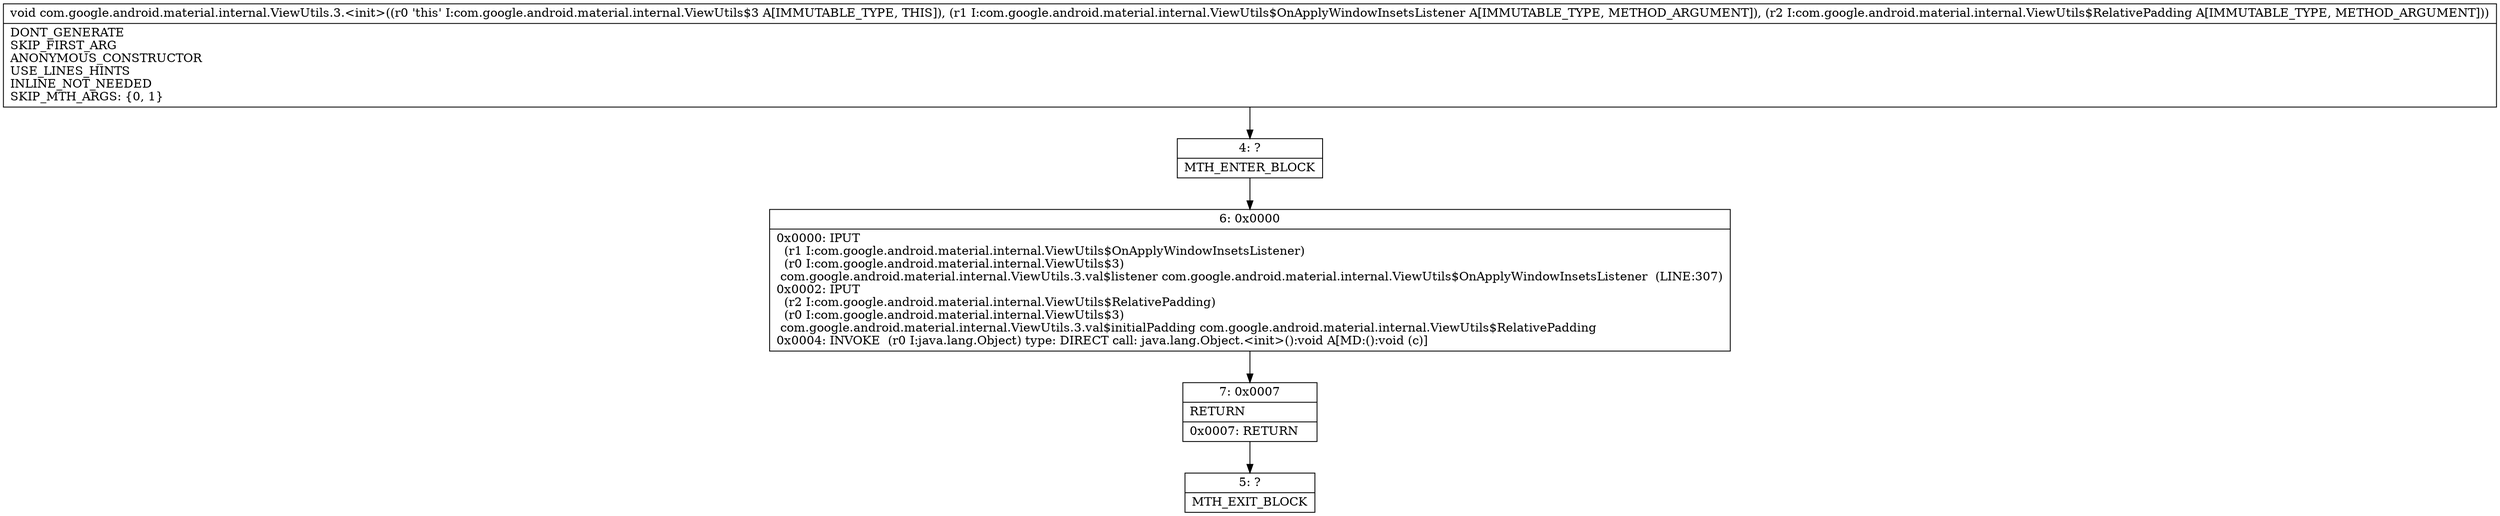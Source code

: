 digraph "CFG forcom.google.android.material.internal.ViewUtils.3.\<init\>(Lcom\/google\/android\/material\/internal\/ViewUtils$OnApplyWindowInsetsListener;Lcom\/google\/android\/material\/internal\/ViewUtils$RelativePadding;)V" {
Node_4 [shape=record,label="{4\:\ ?|MTH_ENTER_BLOCK\l}"];
Node_6 [shape=record,label="{6\:\ 0x0000|0x0000: IPUT  \l  (r1 I:com.google.android.material.internal.ViewUtils$OnApplyWindowInsetsListener)\l  (r0 I:com.google.android.material.internal.ViewUtils$3)\l com.google.android.material.internal.ViewUtils.3.val$listener com.google.android.material.internal.ViewUtils$OnApplyWindowInsetsListener  (LINE:307)\l0x0002: IPUT  \l  (r2 I:com.google.android.material.internal.ViewUtils$RelativePadding)\l  (r0 I:com.google.android.material.internal.ViewUtils$3)\l com.google.android.material.internal.ViewUtils.3.val$initialPadding com.google.android.material.internal.ViewUtils$RelativePadding \l0x0004: INVOKE  (r0 I:java.lang.Object) type: DIRECT call: java.lang.Object.\<init\>():void A[MD:():void (c)]\l}"];
Node_7 [shape=record,label="{7\:\ 0x0007|RETURN\l|0x0007: RETURN   \l}"];
Node_5 [shape=record,label="{5\:\ ?|MTH_EXIT_BLOCK\l}"];
MethodNode[shape=record,label="{void com.google.android.material.internal.ViewUtils.3.\<init\>((r0 'this' I:com.google.android.material.internal.ViewUtils$3 A[IMMUTABLE_TYPE, THIS]), (r1 I:com.google.android.material.internal.ViewUtils$OnApplyWindowInsetsListener A[IMMUTABLE_TYPE, METHOD_ARGUMENT]), (r2 I:com.google.android.material.internal.ViewUtils$RelativePadding A[IMMUTABLE_TYPE, METHOD_ARGUMENT]))  | DONT_GENERATE\lSKIP_FIRST_ARG\lANONYMOUS_CONSTRUCTOR\lUSE_LINES_HINTS\lINLINE_NOT_NEEDED\lSKIP_MTH_ARGS: \{0, 1\}\l}"];
MethodNode -> Node_4;Node_4 -> Node_6;
Node_6 -> Node_7;
Node_7 -> Node_5;
}

